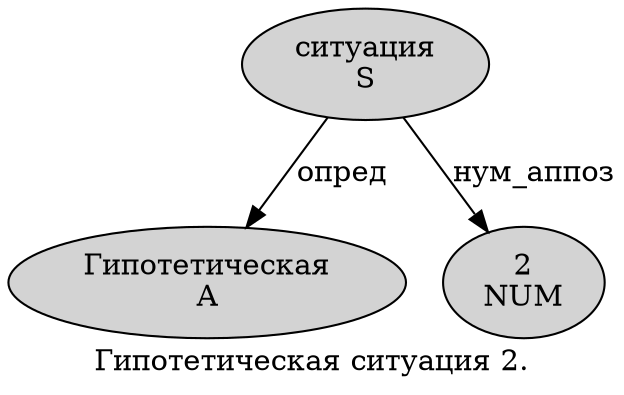 digraph SENTENCE_2678 {
	graph [label="Гипотетическая ситуация 2."]
	node [style=filled]
		0 [label="Гипотетическая
A" color="" fillcolor=lightgray penwidth=1 shape=ellipse]
		1 [label="ситуация
S" color="" fillcolor=lightgray penwidth=1 shape=ellipse]
		2 [label="2
NUM" color="" fillcolor=lightgray penwidth=1 shape=ellipse]
			1 -> 0 [label="опред"]
			1 -> 2 [label="нум_аппоз"]
}